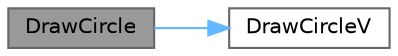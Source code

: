 digraph "DrawCircle"
{
 // LATEX_PDF_SIZE
  bgcolor="transparent";
  edge [fontname=Helvetica,fontsize=10,labelfontname=Helvetica,labelfontsize=10];
  node [fontname=Helvetica,fontsize=10,shape=box,height=0.2,width=0.4];
  rankdir="LR";
  Node1 [id="Node000001",label="DrawCircle",height=0.2,width=0.4,color="gray40", fillcolor="grey60", style="filled", fontcolor="black",tooltip=" "];
  Node1 -> Node2 [id="edge1_Node000001_Node000002",color="steelblue1",style="solid",tooltip=" "];
  Node2 [id="Node000002",label="DrawCircleV",height=0.2,width=0.4,color="grey40", fillcolor="white", style="filled",URL="$_classes_2lib_2raylib_2src_2shapes_8c.html#a4dae15c3b2813f03d2e61534f9c4507d",tooltip=" "];
}
